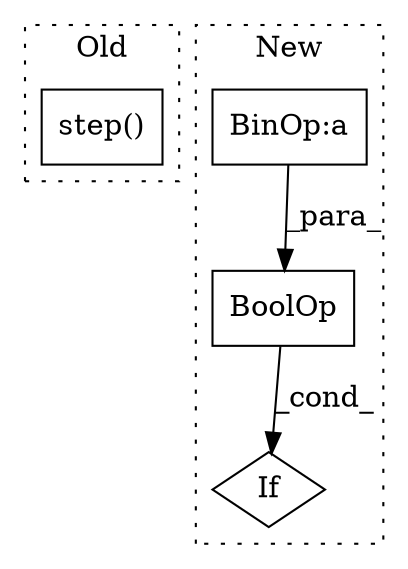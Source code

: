 digraph G {
subgraph cluster0 {
1 [label="step()" a="75" s="721,745" l="10,1" shape="box"];
label = "Old";
style="dotted";
}
subgraph cluster1 {
2 [label="BoolOp" a="72" s="1036" l="65" shape="box"];
3 [label="If" a="96" s="913" l="3" shape="diamond"];
4 [label="BinOp:a" a="82" s="1083" l="3" shape="box"];
label = "New";
style="dotted";
}
2 -> 3 [label="_cond_"];
4 -> 2 [label="_para_"];
}